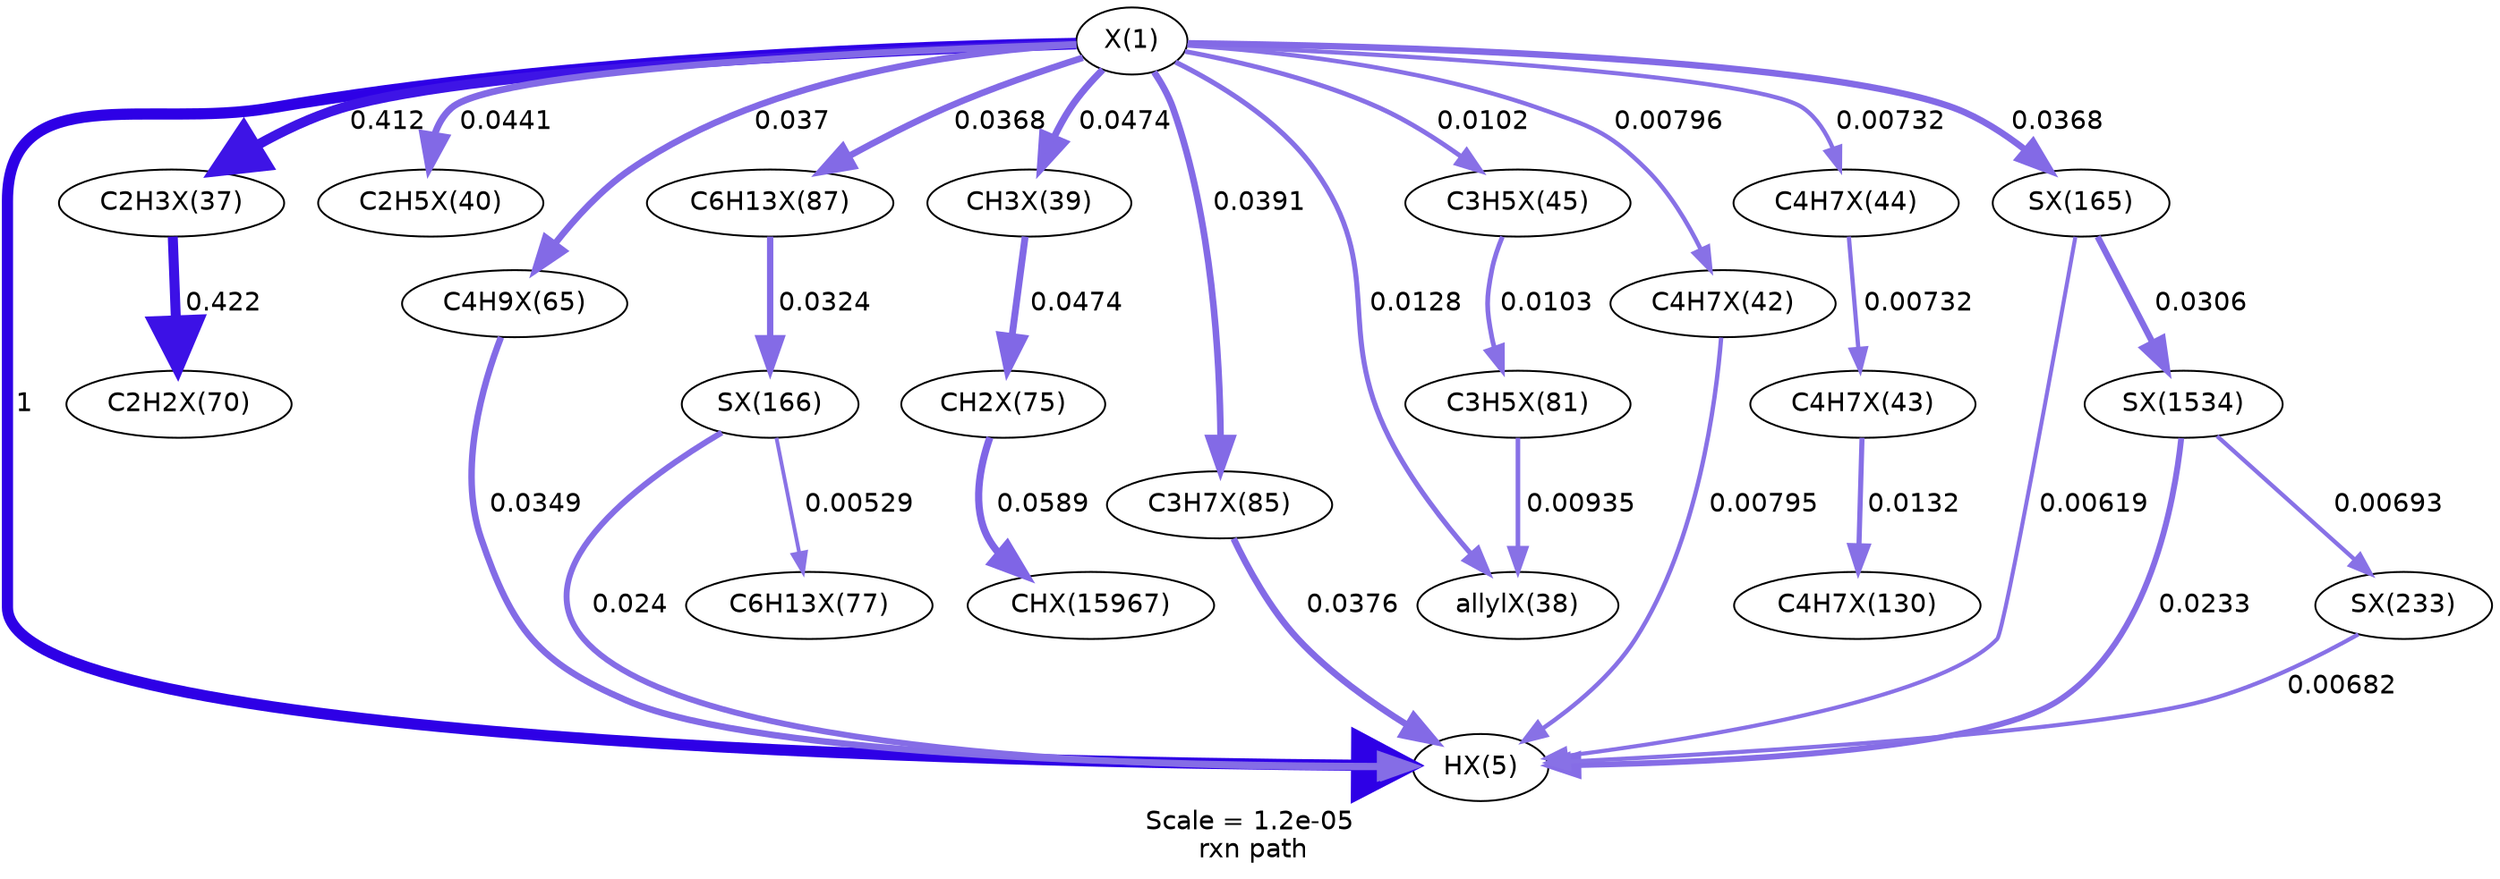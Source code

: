 digraph reaction_paths {
center=1;
s59 -> s60[fontname="Helvetica", style="setlinewidth(6)", arrowsize=3, color="0.7, 1.5, 0.9"
, label=" 1"];
s59 -> s61[fontname="Helvetica", style="setlinewidth(5.33)", arrowsize=2.67, color="0.7, 0.912, 0.9"
, label=" 0.412"];
s59 -> s64[fontname="Helvetica", style="setlinewidth(3.64)", arrowsize=1.82, color="0.7, 0.544, 0.9"
, label=" 0.0441"];
s59 -> s73[fontname="Helvetica", style="setlinewidth(3.51)", arrowsize=1.76, color="0.7, 0.537, 0.9"
, label=" 0.037"];
s59 -> s84[fontname="Helvetica", style="setlinewidth(3.51)", arrowsize=1.75, color="0.7, 0.537, 0.9"
, label=" 0.0368"];
s59 -> s63[fontname="Helvetica", style="setlinewidth(3.7)", arrowsize=1.85, color="0.7, 0.547, 0.9"
, label=" 0.0474"];
s59 -> s83[fontname="Helvetica", style="setlinewidth(3.55)", arrowsize=1.78, color="0.7, 0.539, 0.9"
, label=" 0.0391"];
s59 -> s62[fontname="Helvetica", style="setlinewidth(2.71)", arrowsize=1.35, color="0.7, 0.513, 0.9"
, label=" 0.0128"];
s59 -> s69[fontname="Helvetica", style="setlinewidth(2.54)", arrowsize=1.27, color="0.7, 0.51, 0.9"
, label=" 0.0102"];
s59 -> s66[fontname="Helvetica", style="setlinewidth(2.35)", arrowsize=1.18, color="0.7, 0.508, 0.9"
, label=" 0.00796"];
s59 -> s68[fontname="Helvetica", style="setlinewidth(2.29)", arrowsize=1.14, color="0.7, 0.507, 0.9"
, label=" 0.00732"];
s59 -> s96[fontname="Helvetica", style="setlinewidth(3.51)", arrowsize=1.75, color="0.7, 0.537, 0.9"
, label=" 0.0368"];
s73 -> s60[fontname="Helvetica", style="setlinewidth(3.47)", arrowsize=1.73, color="0.7, 0.535, 0.9"
, label=" 0.0349"];
s97 -> s60[fontname="Helvetica", style="setlinewidth(3.18)", arrowsize=1.59, color="0.7, 0.524, 0.9"
, label=" 0.024"];
s83 -> s60[fontname="Helvetica", style="setlinewidth(3.52)", arrowsize=1.76, color="0.7, 0.538, 0.9"
, label=" 0.0376"];
s66 -> s60[fontname="Helvetica", style="setlinewidth(2.35)", arrowsize=1.17, color="0.7, 0.508, 0.9"
, label=" 0.00795"];
s130 -> s60[fontname="Helvetica", style="setlinewidth(3.16)", arrowsize=1.58, color="0.7, 0.523, 0.9"
, label=" 0.0233"];
s103 -> s60[fontname="Helvetica", style="setlinewidth(2.23)", arrowsize=1.12, color="0.7, 0.507, 0.9"
, label=" 0.00682"];
s96 -> s60[fontname="Helvetica", style="setlinewidth(2.16)", arrowsize=1.08, color="0.7, 0.506, 0.9"
, label=" 0.00619"];
s61 -> s74[fontname="Helvetica", style="setlinewidth(5.35)", arrowsize=2.67, color="0.7, 0.922, 0.9"
, label=" 0.422"];
s97 -> s79[fontname="Helvetica", style="setlinewidth(2.04)", arrowsize=1.02, color="0.7, 0.505, 0.9"
, label=" 0.00529"];
s84 -> s97[fontname="Helvetica", style="setlinewidth(3.41)", arrowsize=1.71, color="0.7, 0.532, 0.9"
, label=" 0.0324"];
s63 -> s77[fontname="Helvetica", style="setlinewidth(3.7)", arrowsize=1.85, color="0.7, 0.547, 0.9"
, label=" 0.0474"];
s77 -> s197[fontname="Helvetica", style="setlinewidth(3.86)", arrowsize=1.93, color="0.7, 0.559, 0.9"
, label=" 0.0589"];
s82 -> s62[fontname="Helvetica", style="setlinewidth(2.47)", arrowsize=1.24, color="0.7, 0.509, 0.9"
, label=" 0.00935"];
s69 -> s82[fontname="Helvetica", style="setlinewidth(2.54)", arrowsize=1.27, color="0.7, 0.51, 0.9"
, label=" 0.0103"];
s68 -> s67[fontname="Helvetica", style="setlinewidth(2.29)", arrowsize=1.14, color="0.7, 0.507, 0.9"
, label=" 0.00732"];
s67 -> s92[fontname="Helvetica", style="setlinewidth(2.74)", arrowsize=1.37, color="0.7, 0.513, 0.9"
, label=" 0.0132"];
s130 -> s103[fontname="Helvetica", style="setlinewidth(2.25)", arrowsize=1.12, color="0.7, 0.507, 0.9"
, label=" 0.00693"];
s96 -> s130[fontname="Helvetica", style="setlinewidth(3.37)", arrowsize=1.68, color="0.7, 0.531, 0.9"
, label=" 0.0306"];
s59 [ fontname="Helvetica", label="X(1)"];
s60 [ fontname="Helvetica", label="HX(5)"];
s61 [ fontname="Helvetica", label="C2H3X(37)"];
s62 [ fontname="Helvetica", label="allylX(38)"];
s63 [ fontname="Helvetica", label="CH3X(39)"];
s64 [ fontname="Helvetica", label="C2H5X(40)"];
s66 [ fontname="Helvetica", label="C4H7X(42)"];
s67 [ fontname="Helvetica", label="C4H7X(43)"];
s68 [ fontname="Helvetica", label="C4H7X(44)"];
s69 [ fontname="Helvetica", label="C3H5X(45)"];
s73 [ fontname="Helvetica", label="C4H9X(65)"];
s74 [ fontname="Helvetica", label="C2H2X(70)"];
s77 [ fontname="Helvetica", label="CH2X(75)"];
s79 [ fontname="Helvetica", label="C6H13X(77)"];
s82 [ fontname="Helvetica", label="C3H5X(81)"];
s83 [ fontname="Helvetica", label="C3H7X(85)"];
s84 [ fontname="Helvetica", label="C6H13X(87)"];
s92 [ fontname="Helvetica", label="C4H7X(130)"];
s96 [ fontname="Helvetica", label="SX(165)"];
s97 [ fontname="Helvetica", label="SX(166)"];
s103 [ fontname="Helvetica", label="SX(233)"];
s130 [ fontname="Helvetica", label="SX(1534)"];
s197 [ fontname="Helvetica", label="CHX(15967)"];
 label = "Scale = 1.2e-05\l rxn path";
 fontname = "Helvetica";
}
